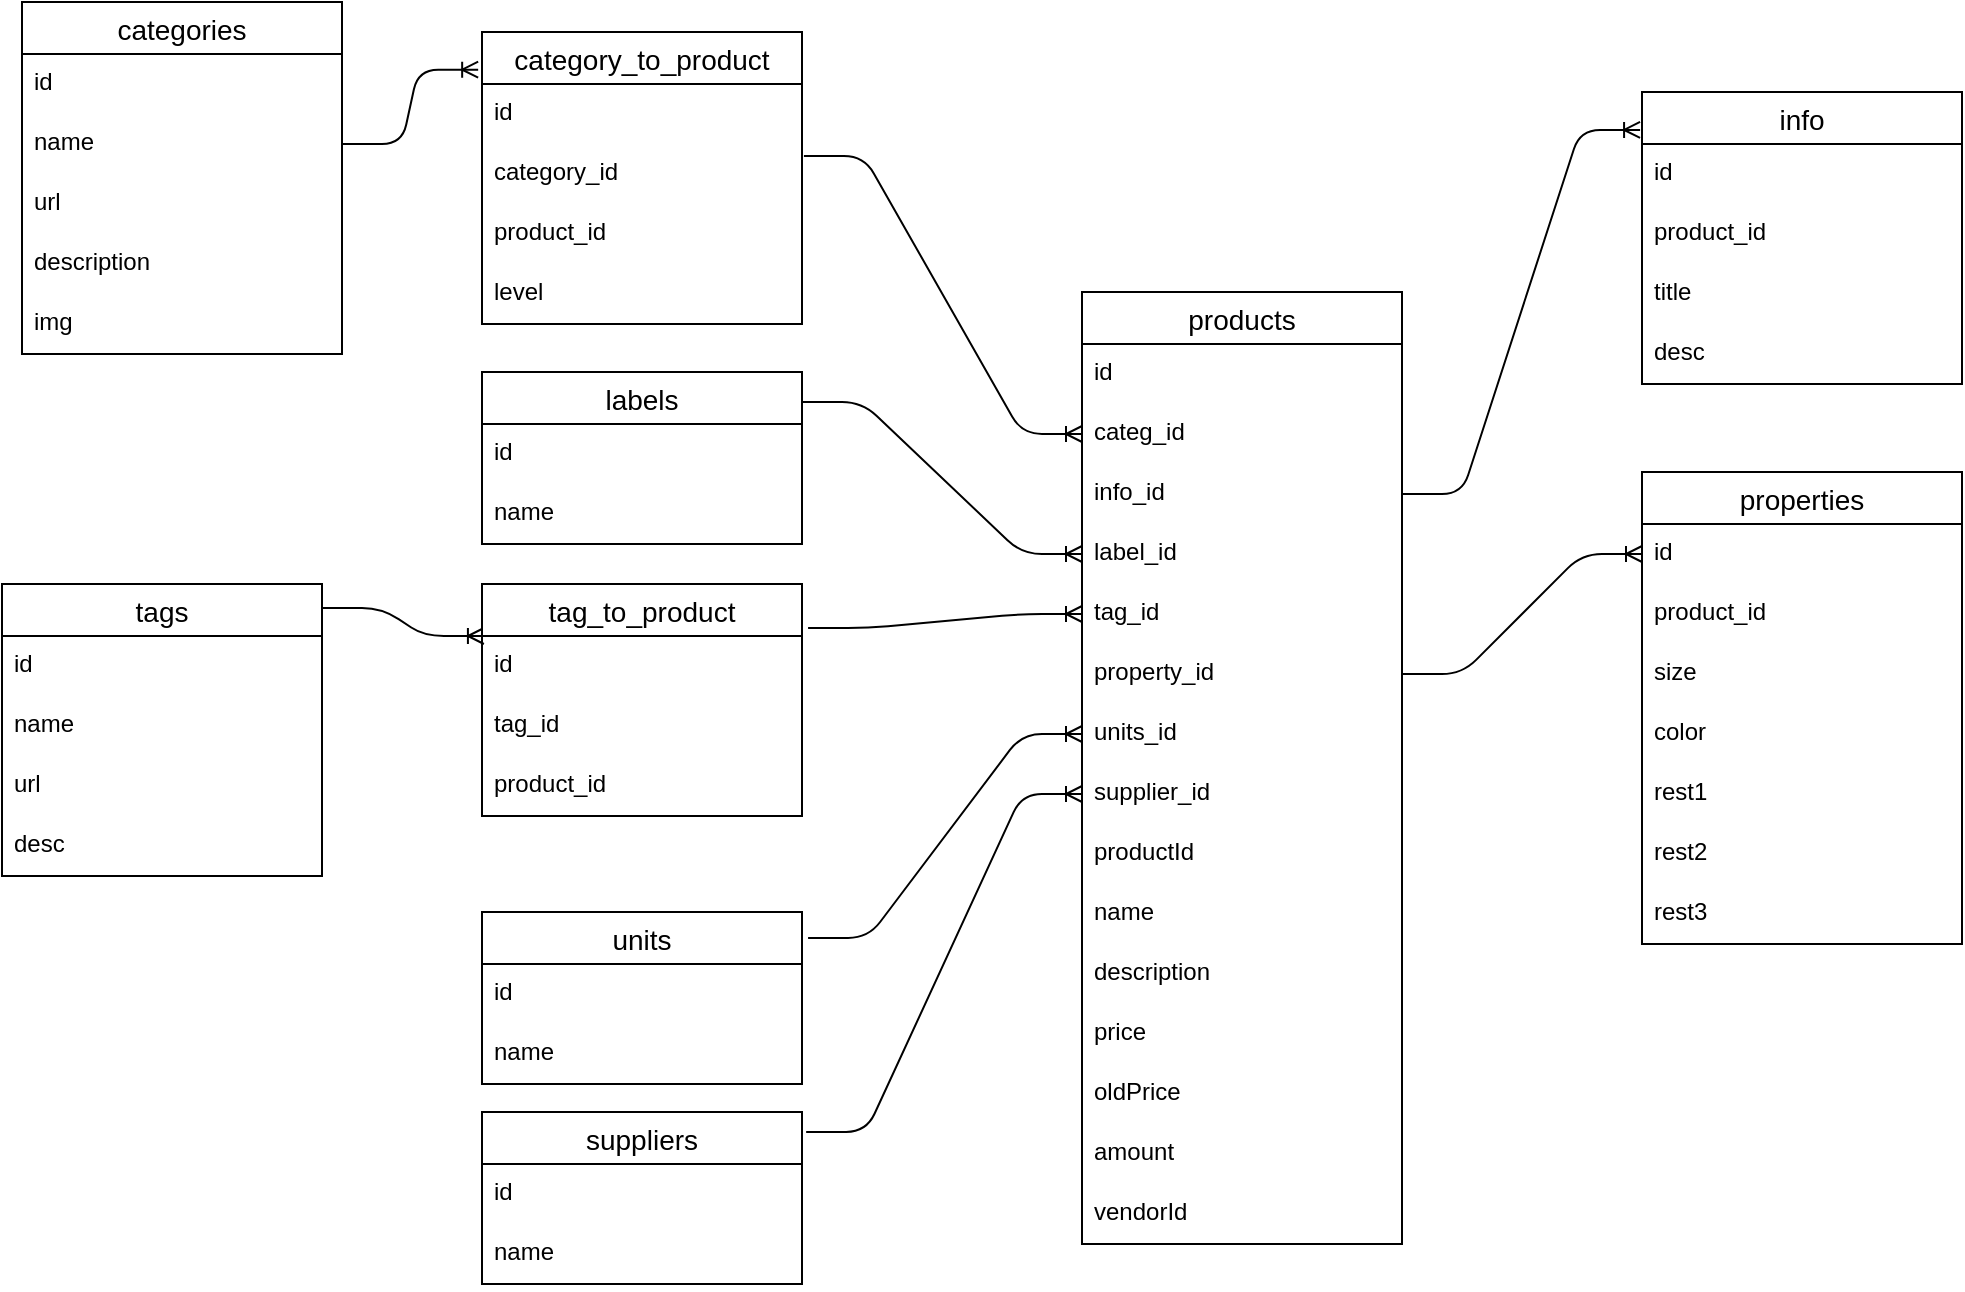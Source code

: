 <mxfile version="14.9.8" type="device"><diagram id="36N0CH02LClI_VY_MF4J" name="Page-1"><mxGraphModel dx="476" dy="764" grid="1" gridSize="10" guides="1" tooltips="1" connect="1" arrows="1" fold="1" page="1" pageScale="1" pageWidth="2339" pageHeight="3300" math="0" shadow="0"><root><mxCell id="0"/><mxCell id="1" parent="0"/><mxCell id="BFThYjjBlG5zubjrRYY2-1" value="products" style="swimlane;fontStyle=0;childLayout=stackLayout;horizontal=1;startSize=26;horizontalStack=0;resizeParent=1;resizeParentMax=0;resizeLast=0;collapsible=1;marginBottom=0;align=center;fontSize=14;" parent="1" vertex="1"><mxGeometry x="940" y="460" width="160" height="476" as="geometry"/></mxCell><mxCell id="BFThYjjBlG5zubjrRYY2-2" value="id" style="text;strokeColor=none;fillColor=none;spacingLeft=4;spacingRight=4;overflow=hidden;rotatable=0;points=[[0,0.5],[1,0.5]];portConstraint=eastwest;fontSize=12;" parent="BFThYjjBlG5zubjrRYY2-1" vertex="1"><mxGeometry y="26" width="160" height="30" as="geometry"/></mxCell><mxCell id="BFThYjjBlG5zubjrRYY2-83" value="categ_id" style="text;strokeColor=none;fillColor=none;spacingLeft=4;spacingRight=4;overflow=hidden;rotatable=0;points=[[0,0.5],[1,0.5]];portConstraint=eastwest;fontSize=12;" parent="BFThYjjBlG5zubjrRYY2-1" vertex="1"><mxGeometry y="56" width="160" height="30" as="geometry"/></mxCell><mxCell id="BFThYjjBlG5zubjrRYY2-4" value="info_id" style="text;strokeColor=none;fillColor=none;spacingLeft=4;spacingRight=4;overflow=hidden;rotatable=0;points=[[0,0.5],[1,0.5]];portConstraint=eastwest;fontSize=12;" parent="BFThYjjBlG5zubjrRYY2-1" vertex="1"><mxGeometry y="86" width="160" height="30" as="geometry"/></mxCell><mxCell id="BFThYjjBlG5zubjrRYY2-85" value="label_id" style="text;strokeColor=none;fillColor=none;spacingLeft=4;spacingRight=4;overflow=hidden;rotatable=0;points=[[0,0.5],[1,0.5]];portConstraint=eastwest;fontSize=12;" parent="BFThYjjBlG5zubjrRYY2-1" vertex="1"><mxGeometry y="116" width="160" height="30" as="geometry"/></mxCell><mxCell id="BFThYjjBlG5zubjrRYY2-86" value="tag_id&#10;" style="text;strokeColor=none;fillColor=none;spacingLeft=4;spacingRight=4;overflow=hidden;rotatable=0;points=[[0,0.5],[1,0.5]];portConstraint=eastwest;fontSize=12;" parent="BFThYjjBlG5zubjrRYY2-1" vertex="1"><mxGeometry y="146" width="160" height="30" as="geometry"/></mxCell><mxCell id="BFThYjjBlG5zubjrRYY2-108" value="property_id&#10;" style="text;strokeColor=none;fillColor=none;spacingLeft=4;spacingRight=4;overflow=hidden;rotatable=0;points=[[0,0.5],[1,0.5]];portConstraint=eastwest;fontSize=12;" parent="BFThYjjBlG5zubjrRYY2-1" vertex="1"><mxGeometry y="176" width="160" height="30" as="geometry"/></mxCell><mxCell id="BFThYjjBlG5zubjrRYY2-28" value="units_id" style="text;strokeColor=none;fillColor=none;spacingLeft=4;spacingRight=4;overflow=hidden;rotatable=0;points=[[0,0.5],[1,0.5]];portConstraint=eastwest;fontSize=12;" parent="BFThYjjBlG5zubjrRYY2-1" vertex="1"><mxGeometry y="206" width="160" height="30" as="geometry"/></mxCell><mxCell id="BFThYjjBlG5zubjrRYY2-29" value="supplier_id" style="text;strokeColor=none;fillColor=none;spacingLeft=4;spacingRight=4;overflow=hidden;rotatable=0;points=[[0,0.5],[1,0.5]];portConstraint=eastwest;fontSize=12;" parent="BFThYjjBlG5zubjrRYY2-1" vertex="1"><mxGeometry y="236" width="160" height="30" as="geometry"/></mxCell><mxCell id="BFThYjjBlG5zubjrRYY2-84" value="productId" style="text;strokeColor=none;fillColor=none;spacingLeft=4;spacingRight=4;overflow=hidden;rotatable=0;points=[[0,0.5],[1,0.5]];portConstraint=eastwest;fontSize=12;" parent="BFThYjjBlG5zubjrRYY2-1" vertex="1"><mxGeometry y="266" width="160" height="30" as="geometry"/></mxCell><mxCell id="BFThYjjBlG5zubjrRYY2-6" value="name" style="text;strokeColor=none;fillColor=none;spacingLeft=4;spacingRight=4;overflow=hidden;rotatable=0;points=[[0,0.5],[1,0.5]];portConstraint=eastwest;fontSize=12;" parent="BFThYjjBlG5zubjrRYY2-1" vertex="1"><mxGeometry y="296" width="160" height="30" as="geometry"/></mxCell><mxCell id="BFThYjjBlG5zubjrRYY2-11" value="description" style="text;strokeColor=none;fillColor=none;spacingLeft=4;spacingRight=4;overflow=hidden;rotatable=0;points=[[0,0.5],[1,0.5]];portConstraint=eastwest;fontSize=12;" parent="BFThYjjBlG5zubjrRYY2-1" vertex="1"><mxGeometry y="326" width="160" height="30" as="geometry"/></mxCell><mxCell id="BFThYjjBlG5zubjrRYY2-30" value="price" style="text;strokeColor=none;fillColor=none;spacingLeft=4;spacingRight=4;overflow=hidden;rotatable=0;points=[[0,0.5],[1,0.5]];portConstraint=eastwest;fontSize=12;" parent="BFThYjjBlG5zubjrRYY2-1" vertex="1"><mxGeometry y="356" width="160" height="30" as="geometry"/></mxCell><mxCell id="BFThYjjBlG5zubjrRYY2-12" value="oldPrice" style="text;strokeColor=none;fillColor=none;spacingLeft=4;spacingRight=4;overflow=hidden;rotatable=0;points=[[0,0.5],[1,0.5]];portConstraint=eastwest;fontSize=12;" parent="BFThYjjBlG5zubjrRYY2-1" vertex="1"><mxGeometry y="386" width="160" height="30" as="geometry"/></mxCell><mxCell id="BFThYjjBlG5zubjrRYY2-27" value="amount" style="text;strokeColor=none;fillColor=none;spacingLeft=4;spacingRight=4;overflow=hidden;rotatable=0;points=[[0,0.5],[1,0.5]];portConstraint=eastwest;fontSize=12;" parent="BFThYjjBlG5zubjrRYY2-1" vertex="1"><mxGeometry y="416" width="160" height="30" as="geometry"/></mxCell><mxCell id="BFThYjjBlG5zubjrRYY2-5" value="vendorId" style="text;strokeColor=none;fillColor=none;spacingLeft=4;spacingRight=4;overflow=hidden;rotatable=0;points=[[0,0.5],[1,0.5]];portConstraint=eastwest;fontSize=12;" parent="BFThYjjBlG5zubjrRYY2-1" vertex="1"><mxGeometry y="446" width="160" height="30" as="geometry"/></mxCell><mxCell id="BFThYjjBlG5zubjrRYY2-33" value="info" style="swimlane;fontStyle=0;childLayout=stackLayout;horizontal=1;startSize=26;horizontalStack=0;resizeParent=1;resizeParentMax=0;resizeLast=0;collapsible=1;marginBottom=0;align=center;fontSize=14;" parent="1" vertex="1"><mxGeometry x="1220" y="360" width="160" height="146" as="geometry"/></mxCell><mxCell id="BFThYjjBlG5zubjrRYY2-34" value="id" style="text;strokeColor=none;fillColor=none;spacingLeft=4;spacingRight=4;overflow=hidden;rotatable=0;points=[[0,0.5],[1,0.5]];portConstraint=eastwest;fontSize=12;" parent="BFThYjjBlG5zubjrRYY2-33" vertex="1"><mxGeometry y="26" width="160" height="30" as="geometry"/></mxCell><mxCell id="BFThYjjBlG5zubjrRYY2-70" value="product_id&#10;" style="text;strokeColor=none;fillColor=none;spacingLeft=4;spacingRight=4;overflow=hidden;rotatable=0;points=[[0,0.5],[1,0.5]];portConstraint=eastwest;fontSize=12;" parent="BFThYjjBlG5zubjrRYY2-33" vertex="1"><mxGeometry y="56" width="160" height="30" as="geometry"/></mxCell><mxCell id="BFThYjjBlG5zubjrRYY2-35" value="title" style="text;strokeColor=none;fillColor=none;spacingLeft=4;spacingRight=4;overflow=hidden;rotatable=0;points=[[0,0.5],[1,0.5]];portConstraint=eastwest;fontSize=12;" parent="BFThYjjBlG5zubjrRYY2-33" vertex="1"><mxGeometry y="86" width="160" height="30" as="geometry"/></mxCell><mxCell id="BFThYjjBlG5zubjrRYY2-36" value="desc" style="text;strokeColor=none;fillColor=none;spacingLeft=4;spacingRight=4;overflow=hidden;rotatable=0;points=[[0,0.5],[1,0.5]];portConstraint=eastwest;fontSize=12;" parent="BFThYjjBlG5zubjrRYY2-33" vertex="1"><mxGeometry y="116" width="160" height="30" as="geometry"/></mxCell><mxCell id="BFThYjjBlG5zubjrRYY2-38" value="" style="edgeStyle=entityRelationEdgeStyle;fontSize=12;html=1;endArrow=ERoneToMany;entryX=-0.006;entryY=0.13;entryDx=0;entryDy=0;exitX=1;exitY=0.5;exitDx=0;exitDy=0;entryPerimeter=0;" parent="1" source="BFThYjjBlG5zubjrRYY2-4" target="BFThYjjBlG5zubjrRYY2-33" edge="1"><mxGeometry width="100" height="100" relative="1" as="geometry"><mxPoint x="1092" y="399" as="sourcePoint"/><mxPoint x="1370" y="776" as="targetPoint"/></mxGeometry></mxCell><mxCell id="BFThYjjBlG5zubjrRYY2-39" value="categories" style="swimlane;fontStyle=0;childLayout=stackLayout;horizontal=1;startSize=26;horizontalStack=0;resizeParent=1;resizeParentMax=0;resizeLast=0;collapsible=1;marginBottom=0;align=center;fontSize=14;" parent="1" vertex="1"><mxGeometry x="410" y="315" width="160" height="176" as="geometry"/></mxCell><mxCell id="BFThYjjBlG5zubjrRYY2-40" value="id" style="text;strokeColor=none;fillColor=none;spacingLeft=4;spacingRight=4;overflow=hidden;rotatable=0;points=[[0,0.5],[1,0.5]];portConstraint=eastwest;fontSize=12;" parent="BFThYjjBlG5zubjrRYY2-39" vertex="1"><mxGeometry y="26" width="160" height="30" as="geometry"/></mxCell><mxCell id="BFThYjjBlG5zubjrRYY2-71" value="name" style="text;strokeColor=none;fillColor=none;spacingLeft=4;spacingRight=4;overflow=hidden;rotatable=0;points=[[0,0.5],[1,0.5]];portConstraint=eastwest;fontSize=12;" parent="BFThYjjBlG5zubjrRYY2-39" vertex="1"><mxGeometry y="56" width="160" height="30" as="geometry"/></mxCell><mxCell id="BFThYjjBlG5zubjrRYY2-72" value="url" style="text;strokeColor=none;fillColor=none;spacingLeft=4;spacingRight=4;overflow=hidden;rotatable=0;points=[[0,0.5],[1,0.5]];portConstraint=eastwest;fontSize=12;" parent="BFThYjjBlG5zubjrRYY2-39" vertex="1"><mxGeometry y="86" width="160" height="30" as="geometry"/></mxCell><mxCell id="BFThYjjBlG5zubjrRYY2-87" value="description" style="text;strokeColor=none;fillColor=none;spacingLeft=4;spacingRight=4;overflow=hidden;rotatable=0;points=[[0,0.5],[1,0.5]];portConstraint=eastwest;fontSize=12;" parent="BFThYjjBlG5zubjrRYY2-39" vertex="1"><mxGeometry y="116" width="160" height="30" as="geometry"/></mxCell><mxCell id="BFThYjjBlG5zubjrRYY2-88" value="img" style="text;strokeColor=none;fillColor=none;spacingLeft=4;spacingRight=4;overflow=hidden;rotatable=0;points=[[0,0.5],[1,0.5]];portConstraint=eastwest;fontSize=12;" parent="BFThYjjBlG5zubjrRYY2-39" vertex="1"><mxGeometry y="146" width="160" height="30" as="geometry"/></mxCell><mxCell id="BFThYjjBlG5zubjrRYY2-50" value="tags" style="swimlane;fontStyle=0;childLayout=stackLayout;horizontal=1;startSize=26;horizontalStack=0;resizeParent=1;resizeParentMax=0;resizeLast=0;collapsible=1;marginBottom=0;align=center;fontSize=14;" parent="1" vertex="1"><mxGeometry x="400" y="606" width="160" height="146" as="geometry"/></mxCell><mxCell id="BFThYjjBlG5zubjrRYY2-51" value="id" style="text;strokeColor=none;fillColor=none;spacingLeft=4;spacingRight=4;overflow=hidden;rotatable=0;points=[[0,0.5],[1,0.5]];portConstraint=eastwest;fontSize=12;" parent="BFThYjjBlG5zubjrRYY2-50" vertex="1"><mxGeometry y="26" width="160" height="30" as="geometry"/></mxCell><mxCell id="BFThYjjBlG5zubjrRYY2-52" value="name" style="text;strokeColor=none;fillColor=none;spacingLeft=4;spacingRight=4;overflow=hidden;rotatable=0;points=[[0,0.5],[1,0.5]];portConstraint=eastwest;fontSize=12;" parent="BFThYjjBlG5zubjrRYY2-50" vertex="1"><mxGeometry y="56" width="160" height="30" as="geometry"/></mxCell><mxCell id="BFThYjjBlG5zubjrRYY2-53" value="url" style="text;strokeColor=none;fillColor=none;spacingLeft=4;spacingRight=4;overflow=hidden;rotatable=0;points=[[0,0.5],[1,0.5]];portConstraint=eastwest;fontSize=12;" parent="BFThYjjBlG5zubjrRYY2-50" vertex="1"><mxGeometry y="86" width="160" height="30" as="geometry"/></mxCell><mxCell id="BFThYjjBlG5zubjrRYY2-125" value="desc" style="text;strokeColor=none;fillColor=none;spacingLeft=4;spacingRight=4;overflow=hidden;rotatable=0;points=[[0,0.5],[1,0.5]];portConstraint=eastwest;fontSize=12;" parent="BFThYjjBlG5zubjrRYY2-50" vertex="1"><mxGeometry y="116" width="160" height="30" as="geometry"/></mxCell><mxCell id="BFThYjjBlG5zubjrRYY2-54" value="" style="edgeStyle=entityRelationEdgeStyle;fontSize=12;html=1;endArrow=ERoneToMany;rounded=1;targetPerimeterSpacing=4;startSize=13;entryX=0.006;entryY=0;entryDx=0;entryDy=0;entryPerimeter=0;exitX=1;exitY=0.082;exitDx=0;exitDy=0;exitPerimeter=0;" parent="1" source="BFThYjjBlG5zubjrRYY2-50" target="1uZhw6osIgVFx9gYgVaO-2" edge="1"><mxGeometry width="100" height="100" relative="1" as="geometry"><mxPoint x="564" y="620" as="sourcePoint"/><mxPoint x="530" y="720" as="targetPoint"/></mxGeometry></mxCell><mxCell id="BFThYjjBlG5zubjrRYY2-58" value="labels" style="swimlane;fontStyle=0;childLayout=stackLayout;horizontal=1;startSize=26;horizontalStack=0;resizeParent=1;resizeParentMax=0;resizeLast=0;collapsible=1;marginBottom=0;align=center;fontSize=14;" parent="1" vertex="1"><mxGeometry x="640" y="500" width="160" height="86" as="geometry"/></mxCell><mxCell id="BFThYjjBlG5zubjrRYY2-59" value="id" style="text;strokeColor=none;fillColor=none;spacingLeft=4;spacingRight=4;overflow=hidden;rotatable=0;points=[[0,0.5],[1,0.5]];portConstraint=eastwest;fontSize=12;" parent="BFThYjjBlG5zubjrRYY2-58" vertex="1"><mxGeometry y="26" width="160" height="30" as="geometry"/></mxCell><mxCell id="BFThYjjBlG5zubjrRYY2-60" value="name" style="text;strokeColor=none;fillColor=none;spacingLeft=4;spacingRight=4;overflow=hidden;rotatable=0;points=[[0,0.5],[1,0.5]];portConstraint=eastwest;fontSize=12;" parent="BFThYjjBlG5zubjrRYY2-58" vertex="1"><mxGeometry y="56" width="160" height="30" as="geometry"/></mxCell><mxCell id="BFThYjjBlG5zubjrRYY2-63" value="" style="edgeStyle=entityRelationEdgeStyle;fontSize=12;html=1;endArrow=ERoneToMany;startSize=13;targetPerimeterSpacing=4;strokeColor=#000000;exitX=1;exitY=0.174;exitDx=0;exitDy=0;exitPerimeter=0;entryX=0;entryY=0.5;entryDx=0;entryDy=0;" parent="1" source="BFThYjjBlG5zubjrRYY2-58" target="BFThYjjBlG5zubjrRYY2-85" edge="1"><mxGeometry width="100" height="100" relative="1" as="geometry"><mxPoint x="840" y="460" as="sourcePoint"/><mxPoint x="1090" y="431" as="targetPoint"/></mxGeometry></mxCell><mxCell id="BFThYjjBlG5zubjrRYY2-109" value="properties" style="swimlane;fontStyle=0;childLayout=stackLayout;horizontal=1;startSize=26;horizontalStack=0;resizeParent=1;resizeParentMax=0;resizeLast=0;collapsible=1;marginBottom=0;align=center;fontSize=14;" parent="1" vertex="1"><mxGeometry x="1220" y="550" width="160" height="236" as="geometry"/></mxCell><mxCell id="BFThYjjBlG5zubjrRYY2-110" value="id" style="text;strokeColor=none;fillColor=none;spacingLeft=4;spacingRight=4;overflow=hidden;rotatable=0;points=[[0,0.5],[1,0.5]];portConstraint=eastwest;fontSize=12;" parent="BFThYjjBlG5zubjrRYY2-109" vertex="1"><mxGeometry y="26" width="160" height="30" as="geometry"/></mxCell><mxCell id="BFThYjjBlG5zubjrRYY2-111" value="product_id&#10;" style="text;strokeColor=none;fillColor=none;spacingLeft=4;spacingRight=4;overflow=hidden;rotatable=0;points=[[0,0.5],[1,0.5]];portConstraint=eastwest;fontSize=12;" parent="BFThYjjBlG5zubjrRYY2-109" vertex="1"><mxGeometry y="56" width="160" height="30" as="geometry"/></mxCell><mxCell id="BFThYjjBlG5zubjrRYY2-112" value="size" style="text;strokeColor=none;fillColor=none;spacingLeft=4;spacingRight=4;overflow=hidden;rotatable=0;points=[[0,0.5],[1,0.5]];portConstraint=eastwest;fontSize=12;" parent="BFThYjjBlG5zubjrRYY2-109" vertex="1"><mxGeometry y="86" width="160" height="30" as="geometry"/></mxCell><mxCell id="BFThYjjBlG5zubjrRYY2-113" value="color" style="text;strokeColor=none;fillColor=none;spacingLeft=4;spacingRight=4;overflow=hidden;rotatable=0;points=[[0,0.5],[1,0.5]];portConstraint=eastwest;fontSize=12;" parent="BFThYjjBlG5zubjrRYY2-109" vertex="1"><mxGeometry y="116" width="160" height="30" as="geometry"/></mxCell><mxCell id="BFThYjjBlG5zubjrRYY2-117" value="rest1" style="text;strokeColor=none;fillColor=none;spacingLeft=4;spacingRight=4;overflow=hidden;rotatable=0;points=[[0,0.5],[1,0.5]];portConstraint=eastwest;fontSize=12;" parent="BFThYjjBlG5zubjrRYY2-109" vertex="1"><mxGeometry y="146" width="160" height="30" as="geometry"/></mxCell><mxCell id="1uZhw6osIgVFx9gYgVaO-7" value="rest2" style="text;strokeColor=none;fillColor=none;spacingLeft=4;spacingRight=4;overflow=hidden;rotatable=0;points=[[0,0.5],[1,0.5]];portConstraint=eastwest;fontSize=12;" vertex="1" parent="BFThYjjBlG5zubjrRYY2-109"><mxGeometry y="176" width="160" height="30" as="geometry"/></mxCell><mxCell id="1uZhw6osIgVFx9gYgVaO-8" value="rest3" style="text;strokeColor=none;fillColor=none;spacingLeft=4;spacingRight=4;overflow=hidden;rotatable=0;points=[[0,0.5],[1,0.5]];portConstraint=eastwest;fontSize=12;" vertex="1" parent="BFThYjjBlG5zubjrRYY2-109"><mxGeometry y="206" width="160" height="30" as="geometry"/></mxCell><mxCell id="BFThYjjBlG5zubjrRYY2-114" value="" style="edgeStyle=entityRelationEdgeStyle;fontSize=12;html=1;endArrow=ERoneToMany;entryX=0;entryY=0.5;entryDx=0;entryDy=0;exitX=1;exitY=0.5;exitDx=0;exitDy=0;" parent="1" source="BFThYjjBlG5zubjrRYY2-108" target="BFThYjjBlG5zubjrRYY2-110" edge="1"><mxGeometry width="100" height="100" relative="1" as="geometry"><mxPoint x="1110" y="654.01" as="sourcePoint"/><mxPoint x="1229.04" y="471.99" as="targetPoint"/></mxGeometry></mxCell><mxCell id="BFThYjjBlG5zubjrRYY2-118" value="category_to_product" style="swimlane;fontStyle=0;childLayout=stackLayout;horizontal=1;startSize=26;horizontalStack=0;resizeParent=1;resizeParentMax=0;resizeLast=0;collapsible=1;marginBottom=0;align=center;fontSize=14;" parent="1" vertex="1"><mxGeometry x="640" y="330" width="160" height="146" as="geometry"/></mxCell><mxCell id="BFThYjjBlG5zubjrRYY2-119" value="id" style="text;strokeColor=none;fillColor=none;spacingLeft=4;spacingRight=4;overflow=hidden;rotatable=0;points=[[0,0.5],[1,0.5]];portConstraint=eastwest;fontSize=12;" parent="BFThYjjBlG5zubjrRYY2-118" vertex="1"><mxGeometry y="26" width="160" height="30" as="geometry"/></mxCell><mxCell id="BFThYjjBlG5zubjrRYY2-120" value="category_id" style="text;strokeColor=none;fillColor=none;spacingLeft=4;spacingRight=4;overflow=hidden;rotatable=0;points=[[0,0.5],[1,0.5]];portConstraint=eastwest;fontSize=12;" parent="BFThYjjBlG5zubjrRYY2-118" vertex="1"><mxGeometry y="56" width="160" height="30" as="geometry"/></mxCell><mxCell id="BFThYjjBlG5zubjrRYY2-121" value="product_id" style="text;strokeColor=none;fillColor=none;spacingLeft=4;spacingRight=4;overflow=hidden;rotatable=0;points=[[0,0.5],[1,0.5]];portConstraint=eastwest;fontSize=12;" parent="BFThYjjBlG5zubjrRYY2-118" vertex="1"><mxGeometry y="86" width="160" height="30" as="geometry"/></mxCell><mxCell id="BFThYjjBlG5zubjrRYY2-124" value="level" style="text;strokeColor=none;fillColor=none;spacingLeft=4;spacingRight=4;overflow=hidden;rotatable=0;points=[[0,0.5],[1,0.5]];portConstraint=eastwest;fontSize=12;" parent="BFThYjjBlG5zubjrRYY2-118" vertex="1"><mxGeometry y="116" width="160" height="30" as="geometry"/></mxCell><mxCell id="BFThYjjBlG5zubjrRYY2-122" value="" style="edgeStyle=entityRelationEdgeStyle;fontSize=12;html=1;endArrow=ERoneToMany;startSize=13;targetPerimeterSpacing=4;strokeColor=#000000;exitX=1;exitY=0.5;exitDx=0;exitDy=0;entryX=-0.012;entryY=0.129;entryDx=0;entryDy=0;entryPerimeter=0;" parent="1" source="BFThYjjBlG5zubjrRYY2-71" target="BFThYjjBlG5zubjrRYY2-118" edge="1"><mxGeometry width="100" height="100" relative="1" as="geometry"><mxPoint x="500" y="531" as="sourcePoint"/><mxPoint x="640" y="490" as="targetPoint"/></mxGeometry></mxCell><mxCell id="BFThYjjBlG5zubjrRYY2-123" value="" style="edgeStyle=entityRelationEdgeStyle;fontSize=12;html=1;endArrow=ERoneToMany;startSize=13;targetPerimeterSpacing=4;strokeColor=#000000;exitX=1.006;exitY=0.2;exitDx=0;exitDy=0;exitPerimeter=0;entryX=0;entryY=0.5;entryDx=0;entryDy=0;" parent="1" source="BFThYjjBlG5zubjrRYY2-120" target="BFThYjjBlG5zubjrRYY2-83" edge="1"><mxGeometry width="100" height="100" relative="1" as="geometry"><mxPoint x="810" y="540" as="sourcePoint"/><mxPoint x="910" y="440" as="targetPoint"/></mxGeometry></mxCell><mxCell id="BFThYjjBlG5zubjrRYY2-126" value="units" style="swimlane;fontStyle=0;childLayout=stackLayout;horizontal=1;startSize=26;horizontalStack=0;resizeParent=1;resizeParentMax=0;resizeLast=0;collapsible=1;marginBottom=0;align=center;fontSize=14;" parent="1" vertex="1"><mxGeometry x="640" y="770" width="160" height="86" as="geometry"/></mxCell><mxCell id="BFThYjjBlG5zubjrRYY2-127" value="id" style="text;strokeColor=none;fillColor=none;spacingLeft=4;spacingRight=4;overflow=hidden;rotatable=0;points=[[0,0.5],[1,0.5]];portConstraint=eastwest;fontSize=12;" parent="BFThYjjBlG5zubjrRYY2-126" vertex="1"><mxGeometry y="26" width="160" height="30" as="geometry"/></mxCell><mxCell id="BFThYjjBlG5zubjrRYY2-128" value="name" style="text;strokeColor=none;fillColor=none;spacingLeft=4;spacingRight=4;overflow=hidden;rotatable=0;points=[[0,0.5],[1,0.5]];portConstraint=eastwest;fontSize=12;" parent="BFThYjjBlG5zubjrRYY2-126" vertex="1"><mxGeometry y="56" width="160" height="30" as="geometry"/></mxCell><mxCell id="BFThYjjBlG5zubjrRYY2-131" value="" style="edgeStyle=entityRelationEdgeStyle;fontSize=12;html=1;endArrow=ERoneToMany;startSize=13;targetPerimeterSpacing=4;strokeColor=#000000;exitX=1.019;exitY=0.151;exitDx=0;exitDy=0;exitPerimeter=0;entryX=0;entryY=0.5;entryDx=0;entryDy=0;" parent="1" source="BFThYjjBlG5zubjrRYY2-126" target="BFThYjjBlG5zubjrRYY2-28" edge="1"><mxGeometry width="100" height="100" relative="1" as="geometry"><mxPoint x="820" y="1070" as="sourcePoint"/><mxPoint x="920" y="970" as="targetPoint"/></mxGeometry></mxCell><mxCell id="BFThYjjBlG5zubjrRYY2-132" value="suppliers" style="swimlane;fontStyle=0;childLayout=stackLayout;horizontal=1;startSize=26;horizontalStack=0;resizeParent=1;resizeParentMax=0;resizeLast=0;collapsible=1;marginBottom=0;align=center;fontSize=14;" parent="1" vertex="1"><mxGeometry x="640" y="870" width="160" height="86" as="geometry"/></mxCell><mxCell id="BFThYjjBlG5zubjrRYY2-133" value="id" style="text;strokeColor=none;fillColor=none;spacingLeft=4;spacingRight=4;overflow=hidden;rotatable=0;points=[[0,0.5],[1,0.5]];portConstraint=eastwest;fontSize=12;" parent="BFThYjjBlG5zubjrRYY2-132" vertex="1"><mxGeometry y="26" width="160" height="30" as="geometry"/></mxCell><mxCell id="BFThYjjBlG5zubjrRYY2-134" value="name" style="text;strokeColor=none;fillColor=none;spacingLeft=4;spacingRight=4;overflow=hidden;rotatable=0;points=[[0,0.5],[1,0.5]];portConstraint=eastwest;fontSize=12;" parent="BFThYjjBlG5zubjrRYY2-132" vertex="1"><mxGeometry y="56" width="160" height="30" as="geometry"/></mxCell><mxCell id="BFThYjjBlG5zubjrRYY2-135" value="" style="edgeStyle=entityRelationEdgeStyle;fontSize=12;html=1;endArrow=ERoneToMany;startSize=13;targetPerimeterSpacing=4;strokeColor=#000000;exitX=1.013;exitY=0.116;exitDx=0;exitDy=0;exitPerimeter=0;entryX=0;entryY=0.5;entryDx=0;entryDy=0;" parent="1" source="BFThYjjBlG5zubjrRYY2-132" target="BFThYjjBlG5zubjrRYY2-29" edge="1"><mxGeometry width="100" height="100" relative="1" as="geometry"><mxPoint x="820" y="960" as="sourcePoint"/><mxPoint x="920" y="860" as="targetPoint"/></mxGeometry></mxCell><mxCell id="1uZhw6osIgVFx9gYgVaO-1" value="tag_to_product" style="swimlane;fontStyle=0;childLayout=stackLayout;horizontal=1;startSize=26;horizontalStack=0;resizeParent=1;resizeParentMax=0;resizeLast=0;collapsible=1;marginBottom=0;align=center;fontSize=14;" vertex="1" parent="1"><mxGeometry x="640" y="606" width="160" height="116" as="geometry"/></mxCell><mxCell id="1uZhw6osIgVFx9gYgVaO-2" value="id" style="text;strokeColor=none;fillColor=none;spacingLeft=4;spacingRight=4;overflow=hidden;rotatable=0;points=[[0,0.5],[1,0.5]];portConstraint=eastwest;fontSize=12;" vertex="1" parent="1uZhw6osIgVFx9gYgVaO-1"><mxGeometry y="26" width="160" height="30" as="geometry"/></mxCell><mxCell id="1uZhw6osIgVFx9gYgVaO-3" value="tag_id" style="text;strokeColor=none;fillColor=none;spacingLeft=4;spacingRight=4;overflow=hidden;rotatable=0;points=[[0,0.5],[1,0.5]];portConstraint=eastwest;fontSize=12;" vertex="1" parent="1uZhw6osIgVFx9gYgVaO-1"><mxGeometry y="56" width="160" height="30" as="geometry"/></mxCell><mxCell id="1uZhw6osIgVFx9gYgVaO-4" value="product_id" style="text;strokeColor=none;fillColor=none;spacingLeft=4;spacingRight=4;overflow=hidden;rotatable=0;points=[[0,0.5],[1,0.5]];portConstraint=eastwest;fontSize=12;" vertex="1" parent="1uZhw6osIgVFx9gYgVaO-1"><mxGeometry y="86" width="160" height="30" as="geometry"/></mxCell><mxCell id="1uZhw6osIgVFx9gYgVaO-6" value="" style="edgeStyle=entityRelationEdgeStyle;fontSize=12;html=1;endArrow=ERoneToMany;exitX=1.019;exitY=0.19;exitDx=0;exitDy=0;exitPerimeter=0;entryX=0;entryY=0.5;entryDx=0;entryDy=0;" edge="1" parent="1" source="1uZhw6osIgVFx9gYgVaO-1" target="BFThYjjBlG5zubjrRYY2-86"><mxGeometry width="100" height="100" relative="1" as="geometry"><mxPoint x="830" y="700" as="sourcePoint"/><mxPoint x="930" y="600" as="targetPoint"/></mxGeometry></mxCell></root></mxGraphModel></diagram></mxfile>